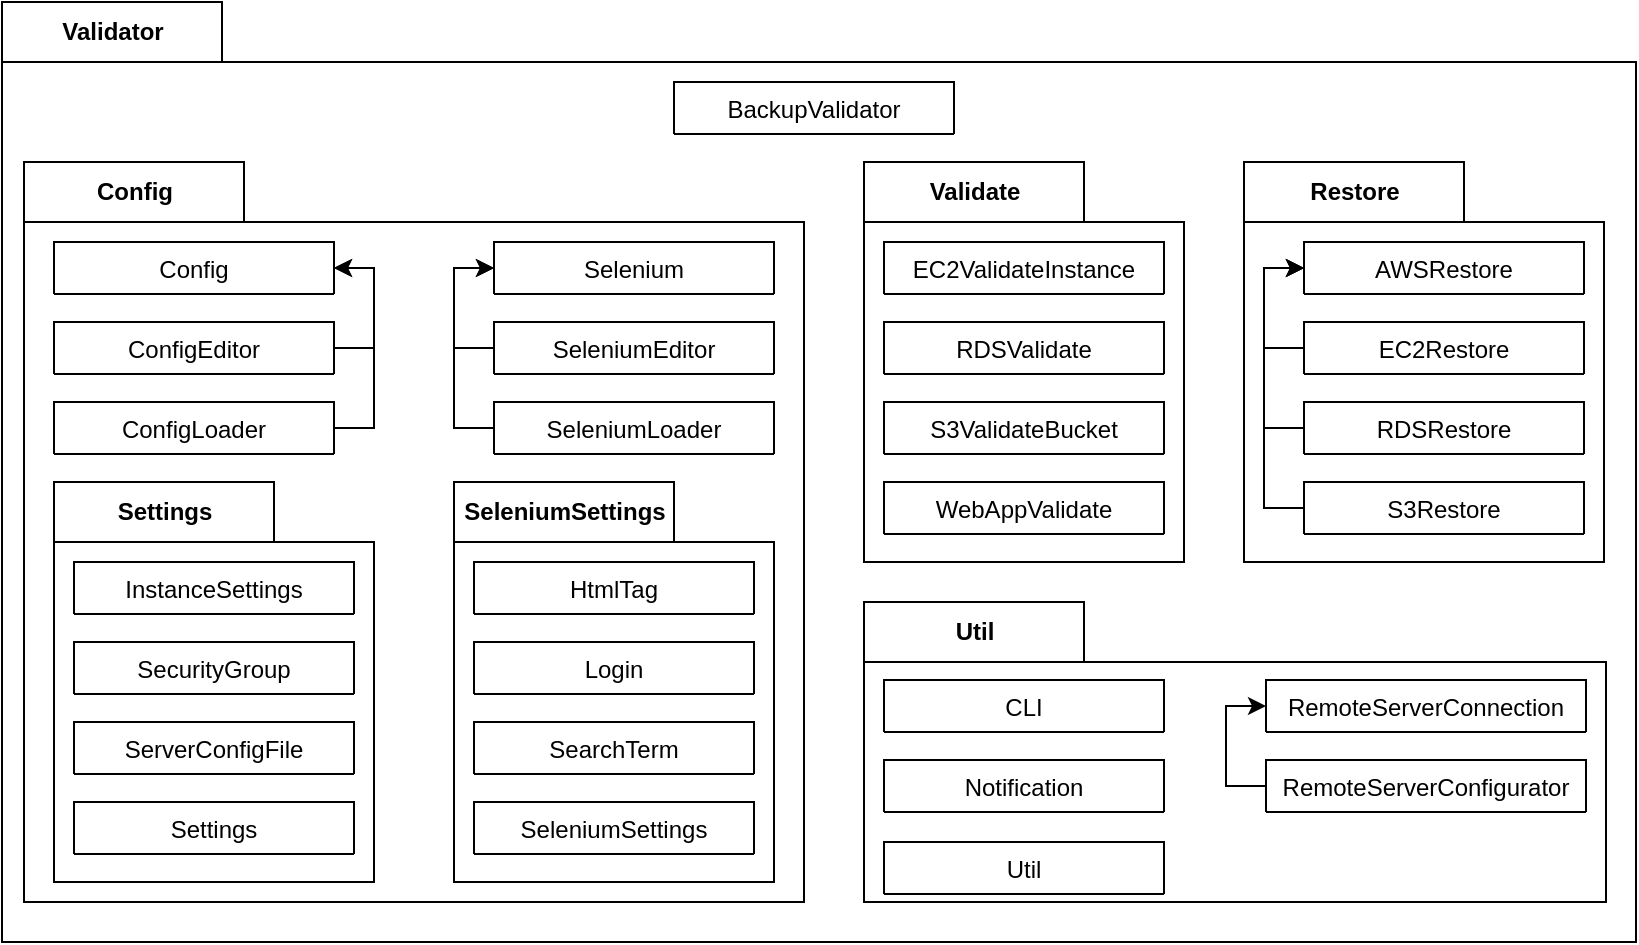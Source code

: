 <mxfile version="17.2.4" type="device"><diagram id="C5RBs43oDa-KdzZeNtuy" name="Page-1"><mxGraphModel dx="1102" dy="1025" grid="1" gridSize="10" guides="1" tooltips="1" connect="1" arrows="1" fold="1" page="1" pageScale="1" pageWidth="827" pageHeight="1169" math="0" shadow="0"><root><mxCell id="WIyWlLk6GJQsqaUBKTNV-0"/><mxCell id="WIyWlLk6GJQsqaUBKTNV-1" parent="WIyWlLk6GJQsqaUBKTNV-0"/><mxCell id="wbAZFOrOxS0dEkTdH2CT-145" value="Validator" style="shape=folder;fontStyle=1;tabWidth=110;tabHeight=30;tabPosition=left;html=1;boundedLbl=1;labelInHeader=1;container=1;collapsible=0;" vertex="1" parent="WIyWlLk6GJQsqaUBKTNV-1"><mxGeometry x="5" y="240" width="817" height="470" as="geometry"/></mxCell><mxCell id="wbAZFOrOxS0dEkTdH2CT-146" value="" style="html=1;strokeColor=none;resizeWidth=1;resizeHeight=1;fillColor=none;part=1;connectable=0;allowArrows=0;deletable=0;" vertex="1" parent="wbAZFOrOxS0dEkTdH2CT-145"><mxGeometry width="817" height="329" relative="1" as="geometry"><mxPoint y="30" as="offset"/></mxGeometry></mxCell><mxCell id="wbAZFOrOxS0dEkTdH2CT-24" value="Restore" style="shape=folder;fontStyle=1;tabWidth=110;tabHeight=30;tabPosition=left;html=1;boundedLbl=1;labelInHeader=1;container=1;collapsible=0;" vertex="1" parent="wbAZFOrOxS0dEkTdH2CT-145"><mxGeometry x="621" y="80" width="180" height="200" as="geometry"/></mxCell><mxCell id="wbAZFOrOxS0dEkTdH2CT-25" value="" style="html=1;strokeColor=none;resizeWidth=1;resizeHeight=1;fillColor=none;part=1;connectable=0;allowArrows=0;deletable=0;" vertex="1" parent="wbAZFOrOxS0dEkTdH2CT-24"><mxGeometry width="180" height="140" relative="1" as="geometry"><mxPoint y="30" as="offset"/></mxGeometry></mxCell><mxCell id="wbAZFOrOxS0dEkTdH2CT-14" value="S3Restore" style="swimlane;fontStyle=0;childLayout=stackLayout;horizontal=1;startSize=26;fillColor=none;horizontalStack=0;resizeParent=1;resizeParentMax=0;resizeLast=0;collapsible=1;marginBottom=0;" vertex="1" collapsed="1" parent="wbAZFOrOxS0dEkTdH2CT-24"><mxGeometry x="30" y="160" width="140" height="26" as="geometry"><mxRectangle x="340" y="470" width="140" height="52" as="alternateBounds"/></mxGeometry></mxCell><mxCell id="wbAZFOrOxS0dEkTdH2CT-9" value="AWSRestore" style="swimlane;fontStyle=0;childLayout=stackLayout;horizontal=1;startSize=26;fillColor=none;horizontalStack=0;resizeParent=1;resizeParentMax=0;resizeLast=0;collapsible=1;marginBottom=0;" vertex="1" collapsed="1" parent="wbAZFOrOxS0dEkTdH2CT-24"><mxGeometry x="30" y="40" width="140" height="26" as="geometry"><mxRectangle x="340" y="470" width="140" height="52" as="alternateBounds"/></mxGeometry></mxCell><mxCell id="wbAZFOrOxS0dEkTdH2CT-124" style="edgeStyle=orthogonalEdgeStyle;rounded=0;orthogonalLoop=1;jettySize=auto;html=1;exitX=0;exitY=0.5;exitDx=0;exitDy=0;entryX=0;entryY=0.5;entryDx=0;entryDy=0;" edge="1" parent="wbAZFOrOxS0dEkTdH2CT-24" source="wbAZFOrOxS0dEkTdH2CT-14" target="wbAZFOrOxS0dEkTdH2CT-9"><mxGeometry relative="1" as="geometry"/></mxCell><mxCell id="wbAZFOrOxS0dEkTdH2CT-123" style="edgeStyle=orthogonalEdgeStyle;rounded=0;orthogonalLoop=1;jettySize=auto;html=1;exitX=0;exitY=0.5;exitDx=0;exitDy=0;entryX=0;entryY=0.5;entryDx=0;entryDy=0;" edge="1" parent="wbAZFOrOxS0dEkTdH2CT-24" source="wbAZFOrOxS0dEkTdH2CT-13" target="wbAZFOrOxS0dEkTdH2CT-9"><mxGeometry relative="1" as="geometry"/></mxCell><mxCell id="wbAZFOrOxS0dEkTdH2CT-13" value="RDSRestore" style="swimlane;fontStyle=0;childLayout=stackLayout;horizontal=1;startSize=26;fillColor=none;horizontalStack=0;resizeParent=1;resizeParentMax=0;resizeLast=0;collapsible=1;marginBottom=0;" vertex="1" collapsed="1" parent="wbAZFOrOxS0dEkTdH2CT-24"><mxGeometry x="30" y="120" width="140" height="26" as="geometry"><mxRectangle x="340" y="470" width="140" height="52" as="alternateBounds"/></mxGeometry></mxCell><mxCell id="wbAZFOrOxS0dEkTdH2CT-120" value="EC2Restore" style="swimlane;fontStyle=0;childLayout=stackLayout;horizontal=1;startSize=26;fillColor=none;horizontalStack=0;resizeParent=1;resizeParentMax=0;resizeLast=0;collapsible=1;marginBottom=0;" vertex="1" collapsed="1" parent="wbAZFOrOxS0dEkTdH2CT-13"><mxGeometry x="-110" width="90" height="26" as="geometry"><mxRectangle x="340" y="470" width="140" height="52" as="alternateBounds"/></mxGeometry></mxCell><mxCell id="wbAZFOrOxS0dEkTdH2CT-122" style="edgeStyle=orthogonalEdgeStyle;rounded=0;orthogonalLoop=1;jettySize=auto;html=1;exitX=0;exitY=0.5;exitDx=0;exitDy=0;entryX=0;entryY=0.5;entryDx=0;entryDy=0;" edge="1" parent="wbAZFOrOxS0dEkTdH2CT-24" source="wbAZFOrOxS0dEkTdH2CT-15" target="wbAZFOrOxS0dEkTdH2CT-9"><mxGeometry relative="1" as="geometry"/></mxCell><mxCell id="wbAZFOrOxS0dEkTdH2CT-15" value="EC2Restore" style="swimlane;fontStyle=0;childLayout=stackLayout;horizontal=1;startSize=26;fillColor=none;horizontalStack=0;resizeParent=1;resizeParentMax=0;resizeLast=0;collapsible=1;marginBottom=0;" vertex="1" collapsed="1" parent="wbAZFOrOxS0dEkTdH2CT-24"><mxGeometry x="30" y="80" width="140" height="26" as="geometry"><mxRectangle x="340" y="470" width="140" height="52" as="alternateBounds"/></mxGeometry></mxCell><mxCell id="wbAZFOrOxS0dEkTdH2CT-28" value="Validate" style="shape=folder;fontStyle=1;tabWidth=110;tabHeight=30;tabPosition=left;html=1;boundedLbl=1;labelInHeader=1;container=1;collapsible=0;" vertex="1" parent="wbAZFOrOxS0dEkTdH2CT-145"><mxGeometry x="431" y="80" width="160" height="200" as="geometry"/></mxCell><mxCell id="wbAZFOrOxS0dEkTdH2CT-29" value="" style="html=1;strokeColor=none;resizeWidth=1;resizeHeight=1;fillColor=none;part=1;connectable=0;allowArrows=0;deletable=0;" vertex="1" parent="wbAZFOrOxS0dEkTdH2CT-28"><mxGeometry width="160" height="140" relative="1" as="geometry"><mxPoint y="30" as="offset"/></mxGeometry></mxCell><mxCell id="wbAZFOrOxS0dEkTdH2CT-32" value="EC2ValidateInstance" style="swimlane;fontStyle=0;childLayout=stackLayout;horizontal=1;startSize=26;fillColor=none;horizontalStack=0;resizeParent=1;resizeParentMax=0;resizeLast=0;collapsible=1;marginBottom=0;" vertex="1" collapsed="1" parent="wbAZFOrOxS0dEkTdH2CT-28"><mxGeometry x="10" y="40" width="140" height="26" as="geometry"><mxRectangle x="340" y="470" width="140" height="52" as="alternateBounds"/></mxGeometry></mxCell><mxCell id="wbAZFOrOxS0dEkTdH2CT-39" value="S3Restore" style="swimlane;fontStyle=0;childLayout=stackLayout;horizontal=1;startSize=26;fillColor=none;horizontalStack=0;resizeParent=1;resizeParentMax=0;resizeLast=0;collapsible=1;marginBottom=0;" vertex="1" collapsed="1" parent="wbAZFOrOxS0dEkTdH2CT-32"><mxGeometry x="220" width="90" height="26" as="geometry"><mxRectangle x="340" y="470" width="140" height="52" as="alternateBounds"/></mxGeometry></mxCell><mxCell id="wbAZFOrOxS0dEkTdH2CT-40" value="RDSValidate" style="swimlane;fontStyle=0;childLayout=stackLayout;horizontal=1;startSize=26;fillColor=none;horizontalStack=0;resizeParent=1;resizeParentMax=0;resizeLast=0;collapsible=1;marginBottom=0;" vertex="1" collapsed="1" parent="wbAZFOrOxS0dEkTdH2CT-32"><mxGeometry x="110" width="90" height="26" as="geometry"><mxRectangle x="340" y="470" width="140" height="52" as="alternateBounds"/></mxGeometry></mxCell><mxCell id="wbAZFOrOxS0dEkTdH2CT-31" value="RDSValidate" style="swimlane;fontStyle=0;childLayout=stackLayout;horizontal=1;startSize=26;fillColor=none;horizontalStack=0;resizeParent=1;resizeParentMax=0;resizeLast=0;collapsible=1;marginBottom=0;" vertex="1" collapsed="1" parent="wbAZFOrOxS0dEkTdH2CT-28"><mxGeometry x="10" y="80" width="140" height="26" as="geometry"><mxRectangle x="340" y="470" width="140" height="52" as="alternateBounds"/></mxGeometry></mxCell><mxCell id="wbAZFOrOxS0dEkTdH2CT-30" value="S3ValidateBucket" style="swimlane;fontStyle=0;childLayout=stackLayout;horizontal=1;startSize=26;fillColor=none;horizontalStack=0;resizeParent=1;resizeParentMax=0;resizeLast=0;collapsible=1;marginBottom=0;" vertex="1" collapsed="1" parent="wbAZFOrOxS0dEkTdH2CT-28"><mxGeometry x="10" y="120" width="140" height="26" as="geometry"><mxRectangle x="340" y="470" width="140" height="52" as="alternateBounds"/></mxGeometry></mxCell><mxCell id="wbAZFOrOxS0dEkTdH2CT-55" value="WebAppValidate" style="swimlane;fontStyle=0;childLayout=stackLayout;horizontal=1;startSize=26;fillColor=none;horizontalStack=0;resizeParent=1;resizeParentMax=0;resizeLast=0;collapsible=1;marginBottom=0;" vertex="1" collapsed="1" parent="wbAZFOrOxS0dEkTdH2CT-28"><mxGeometry x="10" y="160" width="140" height="26" as="geometry"><mxRectangle x="340" y="470" width="140" height="52" as="alternateBounds"/></mxGeometry></mxCell><mxCell id="wbAZFOrOxS0dEkTdH2CT-72" value="Config" style="shape=folder;fontStyle=1;tabWidth=110;tabHeight=30;tabPosition=left;html=1;boundedLbl=1;labelInHeader=1;container=1;collapsible=0;" vertex="1" parent="wbAZFOrOxS0dEkTdH2CT-145"><mxGeometry x="11" y="80" width="390" height="370" as="geometry"/></mxCell><mxCell id="wbAZFOrOxS0dEkTdH2CT-73" value="" style="html=1;strokeColor=none;resizeWidth=1;resizeHeight=1;fillColor=none;part=1;connectable=0;allowArrows=0;deletable=0;" vertex="1" parent="wbAZFOrOxS0dEkTdH2CT-72"><mxGeometry width="390" height="259" relative="1" as="geometry"><mxPoint y="30" as="offset"/></mxGeometry></mxCell><mxCell id="wbAZFOrOxS0dEkTdH2CT-56" value="Settings" style="shape=folder;fontStyle=1;tabWidth=110;tabHeight=30;tabPosition=left;html=1;boundedLbl=1;labelInHeader=1;container=1;collapsible=0;" vertex="1" parent="wbAZFOrOxS0dEkTdH2CT-72"><mxGeometry x="15" y="160" width="160" height="200" as="geometry"/></mxCell><mxCell id="wbAZFOrOxS0dEkTdH2CT-57" value="" style="html=1;strokeColor=none;resizeWidth=1;resizeHeight=1;fillColor=none;part=1;connectable=0;allowArrows=0;deletable=0;" vertex="1" parent="wbAZFOrOxS0dEkTdH2CT-56"><mxGeometry width="160" height="140" relative="1" as="geometry"><mxPoint y="30" as="offset"/></mxGeometry></mxCell><mxCell id="wbAZFOrOxS0dEkTdH2CT-58" value="InstanceSettings" style="swimlane;fontStyle=0;childLayout=stackLayout;horizontal=1;startSize=26;fillColor=none;horizontalStack=0;resizeParent=1;resizeParentMax=0;resizeLast=0;collapsible=1;marginBottom=0;" vertex="1" collapsed="1" parent="wbAZFOrOxS0dEkTdH2CT-56"><mxGeometry x="10" y="40" width="140" height="26" as="geometry"><mxRectangle x="340" y="470" width="140" height="52" as="alternateBounds"/></mxGeometry></mxCell><mxCell id="wbAZFOrOxS0dEkTdH2CT-59" value="S3Restore" style="swimlane;fontStyle=0;childLayout=stackLayout;horizontal=1;startSize=26;fillColor=none;horizontalStack=0;resizeParent=1;resizeParentMax=0;resizeLast=0;collapsible=1;marginBottom=0;" vertex="1" collapsed="1" parent="wbAZFOrOxS0dEkTdH2CT-58"><mxGeometry x="220" width="90" height="26" as="geometry"><mxRectangle x="340" y="470" width="140" height="52" as="alternateBounds"/></mxGeometry></mxCell><mxCell id="wbAZFOrOxS0dEkTdH2CT-60" value="RDSValidate" style="swimlane;fontStyle=0;childLayout=stackLayout;horizontal=1;startSize=26;fillColor=none;horizontalStack=0;resizeParent=1;resizeParentMax=0;resizeLast=0;collapsible=1;marginBottom=0;" vertex="1" collapsed="1" parent="wbAZFOrOxS0dEkTdH2CT-58"><mxGeometry x="110" width="90" height="26" as="geometry"><mxRectangle x="340" y="470" width="140" height="52" as="alternateBounds"/></mxGeometry></mxCell><mxCell id="wbAZFOrOxS0dEkTdH2CT-61" value="SecurityGroup" style="swimlane;fontStyle=0;childLayout=stackLayout;horizontal=1;startSize=26;fillColor=none;horizontalStack=0;resizeParent=1;resizeParentMax=0;resizeLast=0;collapsible=1;marginBottom=0;" vertex="1" collapsed="1" parent="wbAZFOrOxS0dEkTdH2CT-56"><mxGeometry x="10" y="80" width="140" height="26" as="geometry"><mxRectangle x="340" y="470" width="140" height="52" as="alternateBounds"/></mxGeometry></mxCell><mxCell id="wbAZFOrOxS0dEkTdH2CT-62" value="ServerConfigFile" style="swimlane;fontStyle=0;childLayout=stackLayout;horizontal=1;startSize=26;fillColor=none;horizontalStack=0;resizeParent=1;resizeParentMax=0;resizeLast=0;collapsible=1;marginBottom=0;" vertex="1" collapsed="1" parent="wbAZFOrOxS0dEkTdH2CT-56"><mxGeometry x="10" y="120" width="140" height="26" as="geometry"><mxRectangle x="340" y="470" width="140" height="52" as="alternateBounds"/></mxGeometry></mxCell><mxCell id="wbAZFOrOxS0dEkTdH2CT-63" value="Settings" style="swimlane;fontStyle=0;childLayout=stackLayout;horizontal=1;startSize=26;fillColor=none;horizontalStack=0;resizeParent=1;resizeParentMax=0;resizeLast=0;collapsible=1;marginBottom=0;" vertex="1" collapsed="1" parent="wbAZFOrOxS0dEkTdH2CT-56"><mxGeometry x="10" y="160" width="140" height="26" as="geometry"><mxRectangle x="340" y="470" width="140" height="52" as="alternateBounds"/></mxGeometry></mxCell><mxCell id="wbAZFOrOxS0dEkTdH2CT-64" value="SeleniumSettings" style="shape=folder;fontStyle=1;tabWidth=110;tabHeight=30;tabPosition=left;html=1;boundedLbl=1;labelInHeader=1;container=1;collapsible=0;" vertex="1" parent="wbAZFOrOxS0dEkTdH2CT-72"><mxGeometry x="215" y="160" width="160" height="200" as="geometry"/></mxCell><mxCell id="wbAZFOrOxS0dEkTdH2CT-65" value="" style="html=1;strokeColor=none;resizeWidth=1;resizeHeight=1;fillColor=none;part=1;connectable=0;allowArrows=0;deletable=0;" vertex="1" parent="wbAZFOrOxS0dEkTdH2CT-64"><mxGeometry width="160" height="140" relative="1" as="geometry"><mxPoint y="30" as="offset"/></mxGeometry></mxCell><mxCell id="wbAZFOrOxS0dEkTdH2CT-66" value="HtmlTag" style="swimlane;fontStyle=0;childLayout=stackLayout;horizontal=1;startSize=26;fillColor=none;horizontalStack=0;resizeParent=1;resizeParentMax=0;resizeLast=0;collapsible=1;marginBottom=0;" vertex="1" collapsed="1" parent="wbAZFOrOxS0dEkTdH2CT-64"><mxGeometry x="10" y="40" width="140" height="26" as="geometry"><mxRectangle x="340" y="470" width="140" height="52" as="alternateBounds"/></mxGeometry></mxCell><mxCell id="wbAZFOrOxS0dEkTdH2CT-67" value="S3Restore" style="swimlane;fontStyle=0;childLayout=stackLayout;horizontal=1;startSize=26;fillColor=none;horizontalStack=0;resizeParent=1;resizeParentMax=0;resizeLast=0;collapsible=1;marginBottom=0;" vertex="1" collapsed="1" parent="wbAZFOrOxS0dEkTdH2CT-66"><mxGeometry x="220" width="90" height="26" as="geometry"><mxRectangle x="340" y="470" width="140" height="52" as="alternateBounds"/></mxGeometry></mxCell><mxCell id="wbAZFOrOxS0dEkTdH2CT-68" value="RDSValidate" style="swimlane;fontStyle=0;childLayout=stackLayout;horizontal=1;startSize=26;fillColor=none;horizontalStack=0;resizeParent=1;resizeParentMax=0;resizeLast=0;collapsible=1;marginBottom=0;" vertex="1" collapsed="1" parent="wbAZFOrOxS0dEkTdH2CT-66"><mxGeometry x="110" width="90" height="26" as="geometry"><mxRectangle x="340" y="470" width="140" height="52" as="alternateBounds"/></mxGeometry></mxCell><mxCell id="wbAZFOrOxS0dEkTdH2CT-69" value="Login" style="swimlane;fontStyle=0;childLayout=stackLayout;horizontal=1;startSize=26;fillColor=none;horizontalStack=0;resizeParent=1;resizeParentMax=0;resizeLast=0;collapsible=1;marginBottom=0;" vertex="1" collapsed="1" parent="wbAZFOrOxS0dEkTdH2CT-64"><mxGeometry x="10" y="80" width="140" height="26" as="geometry"><mxRectangle x="340" y="470" width="140" height="52" as="alternateBounds"/></mxGeometry></mxCell><mxCell id="wbAZFOrOxS0dEkTdH2CT-70" value="SearchTerm" style="swimlane;fontStyle=0;childLayout=stackLayout;horizontal=1;startSize=26;fillColor=none;horizontalStack=0;resizeParent=1;resizeParentMax=0;resizeLast=0;collapsible=1;marginBottom=0;" vertex="1" collapsed="1" parent="wbAZFOrOxS0dEkTdH2CT-64"><mxGeometry x="10" y="120" width="140" height="26" as="geometry"><mxRectangle x="340" y="470" width="140" height="52" as="alternateBounds"/></mxGeometry></mxCell><mxCell id="wbAZFOrOxS0dEkTdH2CT-71" value="SeleniumSettings" style="swimlane;fontStyle=0;childLayout=stackLayout;horizontal=1;startSize=26;fillColor=none;horizontalStack=0;resizeParent=1;resizeParentMax=0;resizeLast=0;collapsible=1;marginBottom=0;" vertex="1" collapsed="1" parent="wbAZFOrOxS0dEkTdH2CT-64"><mxGeometry x="10" y="160" width="140" height="26" as="geometry"><mxRectangle x="340" y="470" width="140" height="52" as="alternateBounds"/></mxGeometry></mxCell><mxCell id="wbAZFOrOxS0dEkTdH2CT-82" value="Config" style="swimlane;fontStyle=0;childLayout=stackLayout;horizontal=1;startSize=26;fillColor=none;horizontalStack=0;resizeParent=1;resizeParentMax=0;resizeLast=0;collapsible=1;marginBottom=0;" vertex="1" collapsed="1" parent="wbAZFOrOxS0dEkTdH2CT-72"><mxGeometry x="15" y="40" width="140" height="26" as="geometry"><mxRectangle x="340" y="470" width="140" height="52" as="alternateBounds"/></mxGeometry></mxCell><mxCell id="wbAZFOrOxS0dEkTdH2CT-83" value="S3Restore" style="swimlane;fontStyle=0;childLayout=stackLayout;horizontal=1;startSize=26;fillColor=none;horizontalStack=0;resizeParent=1;resizeParentMax=0;resizeLast=0;collapsible=1;marginBottom=0;" vertex="1" collapsed="1" parent="wbAZFOrOxS0dEkTdH2CT-82"><mxGeometry x="220" width="90" height="26" as="geometry"><mxRectangle x="340" y="470" width="140" height="52" as="alternateBounds"/></mxGeometry></mxCell><mxCell id="wbAZFOrOxS0dEkTdH2CT-84" value="RDSValidate" style="swimlane;fontStyle=0;childLayout=stackLayout;horizontal=1;startSize=26;fillColor=none;horizontalStack=0;resizeParent=1;resizeParentMax=0;resizeLast=0;collapsible=1;marginBottom=0;" vertex="1" collapsed="1" parent="wbAZFOrOxS0dEkTdH2CT-82"><mxGeometry x="110" width="90" height="26" as="geometry"><mxRectangle x="340" y="470" width="140" height="52" as="alternateBounds"/></mxGeometry></mxCell><mxCell id="wbAZFOrOxS0dEkTdH2CT-102" style="edgeStyle=orthogonalEdgeStyle;rounded=0;orthogonalLoop=1;jettySize=auto;html=1;exitX=1;exitY=0.5;exitDx=0;exitDy=0;entryX=1;entryY=0.5;entryDx=0;entryDy=0;" edge="1" parent="wbAZFOrOxS0dEkTdH2CT-72" source="wbAZFOrOxS0dEkTdH2CT-91" target="wbAZFOrOxS0dEkTdH2CT-82"><mxGeometry relative="1" as="geometry"/></mxCell><mxCell id="wbAZFOrOxS0dEkTdH2CT-91" value="ConfigEditor" style="swimlane;fontStyle=0;childLayout=stackLayout;horizontal=1;startSize=26;fillColor=none;horizontalStack=0;resizeParent=1;resizeParentMax=0;resizeLast=0;collapsible=1;marginBottom=0;" vertex="1" collapsed="1" parent="wbAZFOrOxS0dEkTdH2CT-72"><mxGeometry x="15" y="80" width="140" height="26" as="geometry"><mxRectangle x="340" y="470" width="140" height="52" as="alternateBounds"/></mxGeometry></mxCell><mxCell id="wbAZFOrOxS0dEkTdH2CT-92" value="S3Restore" style="swimlane;fontStyle=0;childLayout=stackLayout;horizontal=1;startSize=26;fillColor=none;horizontalStack=0;resizeParent=1;resizeParentMax=0;resizeLast=0;collapsible=1;marginBottom=0;" vertex="1" collapsed="1" parent="wbAZFOrOxS0dEkTdH2CT-91"><mxGeometry x="220" width="90" height="26" as="geometry"><mxRectangle x="340" y="470" width="140" height="52" as="alternateBounds"/></mxGeometry></mxCell><mxCell id="wbAZFOrOxS0dEkTdH2CT-93" value="RDSValidate" style="swimlane;fontStyle=0;childLayout=stackLayout;horizontal=1;startSize=26;fillColor=none;horizontalStack=0;resizeParent=1;resizeParentMax=0;resizeLast=0;collapsible=1;marginBottom=0;" vertex="1" collapsed="1" parent="wbAZFOrOxS0dEkTdH2CT-91"><mxGeometry x="110" width="90" height="26" as="geometry"><mxRectangle x="340" y="470" width="140" height="52" as="alternateBounds"/></mxGeometry></mxCell><mxCell id="wbAZFOrOxS0dEkTdH2CT-105" style="edgeStyle=orthogonalEdgeStyle;rounded=0;orthogonalLoop=1;jettySize=auto;html=1;exitX=1;exitY=0.5;exitDx=0;exitDy=0;entryX=1;entryY=0.5;entryDx=0;entryDy=0;" edge="1" parent="wbAZFOrOxS0dEkTdH2CT-72" source="wbAZFOrOxS0dEkTdH2CT-94" target="wbAZFOrOxS0dEkTdH2CT-82"><mxGeometry relative="1" as="geometry"/></mxCell><mxCell id="wbAZFOrOxS0dEkTdH2CT-94" value="ConfigLoader" style="swimlane;fontStyle=0;childLayout=stackLayout;horizontal=1;startSize=26;fillColor=none;horizontalStack=0;resizeParent=1;resizeParentMax=0;resizeLast=0;collapsible=1;marginBottom=0;" vertex="1" collapsed="1" parent="wbAZFOrOxS0dEkTdH2CT-72"><mxGeometry x="15" y="120" width="140" height="26" as="geometry"><mxRectangle x="340" y="470" width="140" height="52" as="alternateBounds"/></mxGeometry></mxCell><mxCell id="wbAZFOrOxS0dEkTdH2CT-95" value="S3Restore" style="swimlane;fontStyle=0;childLayout=stackLayout;horizontal=1;startSize=26;fillColor=none;horizontalStack=0;resizeParent=1;resizeParentMax=0;resizeLast=0;collapsible=1;marginBottom=0;" vertex="1" collapsed="1" parent="wbAZFOrOxS0dEkTdH2CT-94"><mxGeometry x="220" width="90" height="26" as="geometry"><mxRectangle x="340" y="470" width="140" height="52" as="alternateBounds"/></mxGeometry></mxCell><mxCell id="wbAZFOrOxS0dEkTdH2CT-96" value="RDSValidate" style="swimlane;fontStyle=0;childLayout=stackLayout;horizontal=1;startSize=26;fillColor=none;horizontalStack=0;resizeParent=1;resizeParentMax=0;resizeLast=0;collapsible=1;marginBottom=0;" vertex="1" collapsed="1" parent="wbAZFOrOxS0dEkTdH2CT-94"><mxGeometry x="110" width="90" height="26" as="geometry"><mxRectangle x="340" y="470" width="140" height="52" as="alternateBounds"/></mxGeometry></mxCell><mxCell id="wbAZFOrOxS0dEkTdH2CT-106" value="Selenium" style="swimlane;fontStyle=0;childLayout=stackLayout;horizontal=1;startSize=26;fillColor=none;horizontalStack=0;resizeParent=1;resizeParentMax=0;resizeLast=0;collapsible=1;marginBottom=0;" vertex="1" collapsed="1" parent="wbAZFOrOxS0dEkTdH2CT-72"><mxGeometry x="235" y="40" width="140" height="26" as="geometry"><mxRectangle x="340" y="470" width="140" height="52" as="alternateBounds"/></mxGeometry></mxCell><mxCell id="wbAZFOrOxS0dEkTdH2CT-107" value="S3Restore" style="swimlane;fontStyle=0;childLayout=stackLayout;horizontal=1;startSize=26;fillColor=none;horizontalStack=0;resizeParent=1;resizeParentMax=0;resizeLast=0;collapsible=1;marginBottom=0;" vertex="1" collapsed="1" parent="wbAZFOrOxS0dEkTdH2CT-106"><mxGeometry x="220" width="90" height="26" as="geometry"><mxRectangle x="340" y="470" width="140" height="52" as="alternateBounds"/></mxGeometry></mxCell><mxCell id="wbAZFOrOxS0dEkTdH2CT-108" value="RDSValidate" style="swimlane;fontStyle=0;childLayout=stackLayout;horizontal=1;startSize=26;fillColor=none;horizontalStack=0;resizeParent=1;resizeParentMax=0;resizeLast=0;collapsible=1;marginBottom=0;" vertex="1" collapsed="1" parent="wbAZFOrOxS0dEkTdH2CT-106"><mxGeometry x="110" width="90" height="26" as="geometry"><mxRectangle x="340" y="470" width="140" height="52" as="alternateBounds"/></mxGeometry></mxCell><mxCell id="wbAZFOrOxS0dEkTdH2CT-118" style="edgeStyle=orthogonalEdgeStyle;rounded=0;orthogonalLoop=1;jettySize=auto;html=1;exitX=0;exitY=0.5;exitDx=0;exitDy=0;entryX=0;entryY=0.5;entryDx=0;entryDy=0;" edge="1" parent="wbAZFOrOxS0dEkTdH2CT-72" source="wbAZFOrOxS0dEkTdH2CT-110" target="wbAZFOrOxS0dEkTdH2CT-106"><mxGeometry relative="1" as="geometry"/></mxCell><mxCell id="wbAZFOrOxS0dEkTdH2CT-110" value="SeleniumEditor" style="swimlane;fontStyle=0;childLayout=stackLayout;horizontal=1;startSize=26;fillColor=none;horizontalStack=0;resizeParent=1;resizeParentMax=0;resizeLast=0;collapsible=1;marginBottom=0;" vertex="1" collapsed="1" parent="wbAZFOrOxS0dEkTdH2CT-72"><mxGeometry x="235" y="80" width="140" height="26" as="geometry"><mxRectangle x="340" y="470" width="140" height="52" as="alternateBounds"/></mxGeometry></mxCell><mxCell id="wbAZFOrOxS0dEkTdH2CT-111" value="S3Restore" style="swimlane;fontStyle=0;childLayout=stackLayout;horizontal=1;startSize=26;fillColor=none;horizontalStack=0;resizeParent=1;resizeParentMax=0;resizeLast=0;collapsible=1;marginBottom=0;" vertex="1" collapsed="1" parent="wbAZFOrOxS0dEkTdH2CT-110"><mxGeometry x="220" width="90" height="26" as="geometry"><mxRectangle x="340" y="470" width="140" height="52" as="alternateBounds"/></mxGeometry></mxCell><mxCell id="wbAZFOrOxS0dEkTdH2CT-112" value="RDSValidate" style="swimlane;fontStyle=0;childLayout=stackLayout;horizontal=1;startSize=26;fillColor=none;horizontalStack=0;resizeParent=1;resizeParentMax=0;resizeLast=0;collapsible=1;marginBottom=0;" vertex="1" collapsed="1" parent="wbAZFOrOxS0dEkTdH2CT-110"><mxGeometry x="110" width="90" height="26" as="geometry"><mxRectangle x="340" y="470" width="140" height="52" as="alternateBounds"/></mxGeometry></mxCell><mxCell id="wbAZFOrOxS0dEkTdH2CT-119" style="edgeStyle=orthogonalEdgeStyle;rounded=0;orthogonalLoop=1;jettySize=auto;html=1;exitX=0;exitY=0.5;exitDx=0;exitDy=0;entryX=0;entryY=0.5;entryDx=0;entryDy=0;" edge="1" parent="wbAZFOrOxS0dEkTdH2CT-72" source="wbAZFOrOxS0dEkTdH2CT-114" target="wbAZFOrOxS0dEkTdH2CT-106"><mxGeometry relative="1" as="geometry"/></mxCell><mxCell id="wbAZFOrOxS0dEkTdH2CT-114" value="SeleniumLoader" style="swimlane;fontStyle=0;childLayout=stackLayout;horizontal=1;startSize=26;fillColor=none;horizontalStack=0;resizeParent=1;resizeParentMax=0;resizeLast=0;collapsible=1;marginBottom=0;" vertex="1" collapsed="1" parent="wbAZFOrOxS0dEkTdH2CT-72"><mxGeometry x="235" y="120" width="140" height="26" as="geometry"><mxRectangle x="340" y="470" width="140" height="52" as="alternateBounds"/></mxGeometry></mxCell><mxCell id="wbAZFOrOxS0dEkTdH2CT-115" value="S3Restore" style="swimlane;fontStyle=0;childLayout=stackLayout;horizontal=1;startSize=26;fillColor=none;horizontalStack=0;resizeParent=1;resizeParentMax=0;resizeLast=0;collapsible=1;marginBottom=0;" vertex="1" collapsed="1" parent="wbAZFOrOxS0dEkTdH2CT-114"><mxGeometry x="220" width="90" height="26" as="geometry"><mxRectangle x="340" y="470" width="140" height="52" as="alternateBounds"/></mxGeometry></mxCell><mxCell id="wbAZFOrOxS0dEkTdH2CT-116" value="RDSValidate" style="swimlane;fontStyle=0;childLayout=stackLayout;horizontal=1;startSize=26;fillColor=none;horizontalStack=0;resizeParent=1;resizeParentMax=0;resizeLast=0;collapsible=1;marginBottom=0;" vertex="1" collapsed="1" parent="wbAZFOrOxS0dEkTdH2CT-114"><mxGeometry x="110" width="90" height="26" as="geometry"><mxRectangle x="340" y="470" width="140" height="52" as="alternateBounds"/></mxGeometry></mxCell><mxCell id="wbAZFOrOxS0dEkTdH2CT-125" value="Util" style="shape=folder;fontStyle=1;tabWidth=110;tabHeight=30;tabPosition=left;html=1;boundedLbl=1;labelInHeader=1;container=1;collapsible=0;" vertex="1" parent="wbAZFOrOxS0dEkTdH2CT-145"><mxGeometry x="431" y="300" width="371" height="150" as="geometry"/></mxCell><mxCell id="wbAZFOrOxS0dEkTdH2CT-126" value="" style="html=1;strokeColor=none;resizeWidth=1;resizeHeight=1;fillColor=none;part=1;connectable=0;allowArrows=0;deletable=0;" vertex="1" parent="wbAZFOrOxS0dEkTdH2CT-125"><mxGeometry width="371" height="105" relative="1" as="geometry"><mxPoint y="30" as="offset"/></mxGeometry></mxCell><mxCell id="wbAZFOrOxS0dEkTdH2CT-127" value="CLI" style="swimlane;fontStyle=0;childLayout=stackLayout;horizontal=1;startSize=26;fillColor=none;horizontalStack=0;resizeParent=1;resizeParentMax=0;resizeLast=0;collapsible=1;marginBottom=0;" vertex="1" collapsed="1" parent="wbAZFOrOxS0dEkTdH2CT-125"><mxGeometry x="10" y="39" width="140" height="26" as="geometry"><mxRectangle x="340" y="470" width="140" height="52" as="alternateBounds"/></mxGeometry></mxCell><mxCell id="wbAZFOrOxS0dEkTdH2CT-128" value="S3Restore" style="swimlane;fontStyle=0;childLayout=stackLayout;horizontal=1;startSize=26;fillColor=none;horizontalStack=0;resizeParent=1;resizeParentMax=0;resizeLast=0;collapsible=1;marginBottom=0;" vertex="1" collapsed="1" parent="wbAZFOrOxS0dEkTdH2CT-127"><mxGeometry x="220" width="90" height="26" as="geometry"><mxRectangle x="340" y="470" width="140" height="52" as="alternateBounds"/></mxGeometry></mxCell><mxCell id="wbAZFOrOxS0dEkTdH2CT-129" value="RDSValidate" style="swimlane;fontStyle=0;childLayout=stackLayout;horizontal=1;startSize=26;fillColor=none;horizontalStack=0;resizeParent=1;resizeParentMax=0;resizeLast=0;collapsible=1;marginBottom=0;" vertex="1" collapsed="1" parent="wbAZFOrOxS0dEkTdH2CT-127"><mxGeometry x="110" width="90" height="26" as="geometry"><mxRectangle x="340" y="470" width="140" height="52" as="alternateBounds"/></mxGeometry></mxCell><mxCell id="wbAZFOrOxS0dEkTdH2CT-130" value="Notification" style="swimlane;fontStyle=0;childLayout=stackLayout;horizontal=1;startSize=26;fillColor=none;horizontalStack=0;resizeParent=1;resizeParentMax=0;resizeLast=0;collapsible=1;marginBottom=0;" vertex="1" collapsed="1" parent="wbAZFOrOxS0dEkTdH2CT-125"><mxGeometry x="10" y="79" width="140" height="26" as="geometry"><mxRectangle x="340" y="470" width="140" height="52" as="alternateBounds"/></mxGeometry></mxCell><mxCell id="wbAZFOrOxS0dEkTdH2CT-135" value="Util" style="swimlane;fontStyle=0;childLayout=stackLayout;horizontal=1;startSize=26;fillColor=none;horizontalStack=0;resizeParent=1;resizeParentMax=0;resizeLast=0;collapsible=1;marginBottom=0;" vertex="1" collapsed="1" parent="wbAZFOrOxS0dEkTdH2CT-125"><mxGeometry x="10" y="120" width="140" height="26" as="geometry"><mxRectangle x="340" y="470" width="140" height="52" as="alternateBounds"/></mxGeometry></mxCell><mxCell id="wbAZFOrOxS0dEkTdH2CT-136" value="S3Restore" style="swimlane;fontStyle=0;childLayout=stackLayout;horizontal=1;startSize=26;fillColor=none;horizontalStack=0;resizeParent=1;resizeParentMax=0;resizeLast=0;collapsible=1;marginBottom=0;" vertex="1" collapsed="1" parent="wbAZFOrOxS0dEkTdH2CT-135"><mxGeometry x="220" width="90" height="26" as="geometry"><mxRectangle x="340" y="470" width="140" height="52" as="alternateBounds"/></mxGeometry></mxCell><mxCell id="wbAZFOrOxS0dEkTdH2CT-137" value="RDSValidate" style="swimlane;fontStyle=0;childLayout=stackLayout;horizontal=1;startSize=26;fillColor=none;horizontalStack=0;resizeParent=1;resizeParentMax=0;resizeLast=0;collapsible=1;marginBottom=0;" vertex="1" collapsed="1" parent="wbAZFOrOxS0dEkTdH2CT-135"><mxGeometry x="110" width="90" height="26" as="geometry"><mxRectangle x="340" y="470" width="140" height="52" as="alternateBounds"/></mxGeometry></mxCell><mxCell id="wbAZFOrOxS0dEkTdH2CT-131" value="RemoteServerConfigurator" style="swimlane;fontStyle=0;childLayout=stackLayout;horizontal=1;startSize=26;fillColor=none;horizontalStack=0;resizeParent=1;resizeParentMax=0;resizeLast=0;collapsible=1;marginBottom=0;" vertex="1" collapsed="1" parent="wbAZFOrOxS0dEkTdH2CT-125"><mxGeometry x="201" y="79" width="160" height="26" as="geometry"><mxRectangle x="340" y="470" width="140" height="52" as="alternateBounds"/></mxGeometry></mxCell><mxCell id="wbAZFOrOxS0dEkTdH2CT-132" value="RemoteServerConnection" style="swimlane;fontStyle=0;childLayout=stackLayout;horizontal=1;startSize=26;fillColor=none;horizontalStack=0;resizeParent=1;resizeParentMax=0;resizeLast=0;collapsible=1;marginBottom=0;" vertex="1" collapsed="1" parent="wbAZFOrOxS0dEkTdH2CT-125"><mxGeometry x="201" y="39" width="160" height="26" as="geometry"><mxRectangle x="340" y="470" width="140" height="52" as="alternateBounds"/></mxGeometry></mxCell><mxCell id="wbAZFOrOxS0dEkTdH2CT-142" style="edgeStyle=orthogonalEdgeStyle;rounded=0;orthogonalLoop=1;jettySize=auto;html=1;exitX=0;exitY=0.5;exitDx=0;exitDy=0;entryX=0;entryY=0.5;entryDx=0;entryDy=0;" edge="1" parent="wbAZFOrOxS0dEkTdH2CT-125" source="wbAZFOrOxS0dEkTdH2CT-131" target="wbAZFOrOxS0dEkTdH2CT-132"><mxGeometry relative="1" as="geometry"/></mxCell><mxCell id="wbAZFOrOxS0dEkTdH2CT-138" value="BackupValidator" style="swimlane;fontStyle=0;childLayout=stackLayout;horizontal=1;startSize=26;fillColor=none;horizontalStack=0;resizeParent=1;resizeParentMax=0;resizeLast=0;collapsible=1;marginBottom=0;" vertex="1" collapsed="1" parent="wbAZFOrOxS0dEkTdH2CT-145"><mxGeometry x="336" y="40" width="140" height="26" as="geometry"><mxRectangle x="340" y="470" width="140" height="52" as="alternateBounds"/></mxGeometry></mxCell><mxCell id="wbAZFOrOxS0dEkTdH2CT-139" value="S3Restore" style="swimlane;fontStyle=0;childLayout=stackLayout;horizontal=1;startSize=26;fillColor=none;horizontalStack=0;resizeParent=1;resizeParentMax=0;resizeLast=0;collapsible=1;marginBottom=0;" vertex="1" collapsed="1" parent="wbAZFOrOxS0dEkTdH2CT-138"><mxGeometry x="220" width="90" height="26" as="geometry"><mxRectangle x="340" y="470" width="140" height="52" as="alternateBounds"/></mxGeometry></mxCell><mxCell id="wbAZFOrOxS0dEkTdH2CT-140" value="RDSValidate" style="swimlane;fontStyle=0;childLayout=stackLayout;horizontal=1;startSize=26;fillColor=none;horizontalStack=0;resizeParent=1;resizeParentMax=0;resizeLast=0;collapsible=1;marginBottom=0;" vertex="1" collapsed="1" parent="wbAZFOrOxS0dEkTdH2CT-138"><mxGeometry x="110" width="90" height="26" as="geometry"><mxRectangle x="340" y="470" width="140" height="52" as="alternateBounds"/></mxGeometry></mxCell></root></mxGraphModel></diagram></mxfile>